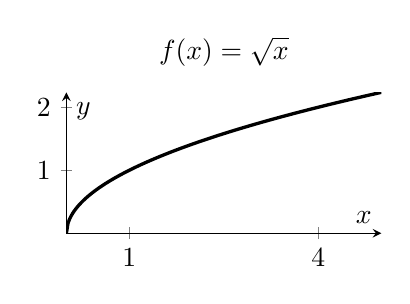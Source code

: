 \begin{tikzpicture}
  \begin{axis}[
  axis lines=center, % left, right, box, center, none
  x=8mm,
  y=8mm,
  title={$f(x)=\sqrt{x}$},
  xlabel=$x$,
  ylabel=$y$,
  xtick={1,4},
  ytick={1,2}
  ]
  \addplot[domain=0:5, very thick, samples=200] {sqrt(x)};
\end{axis}
\end{tikzpicture}